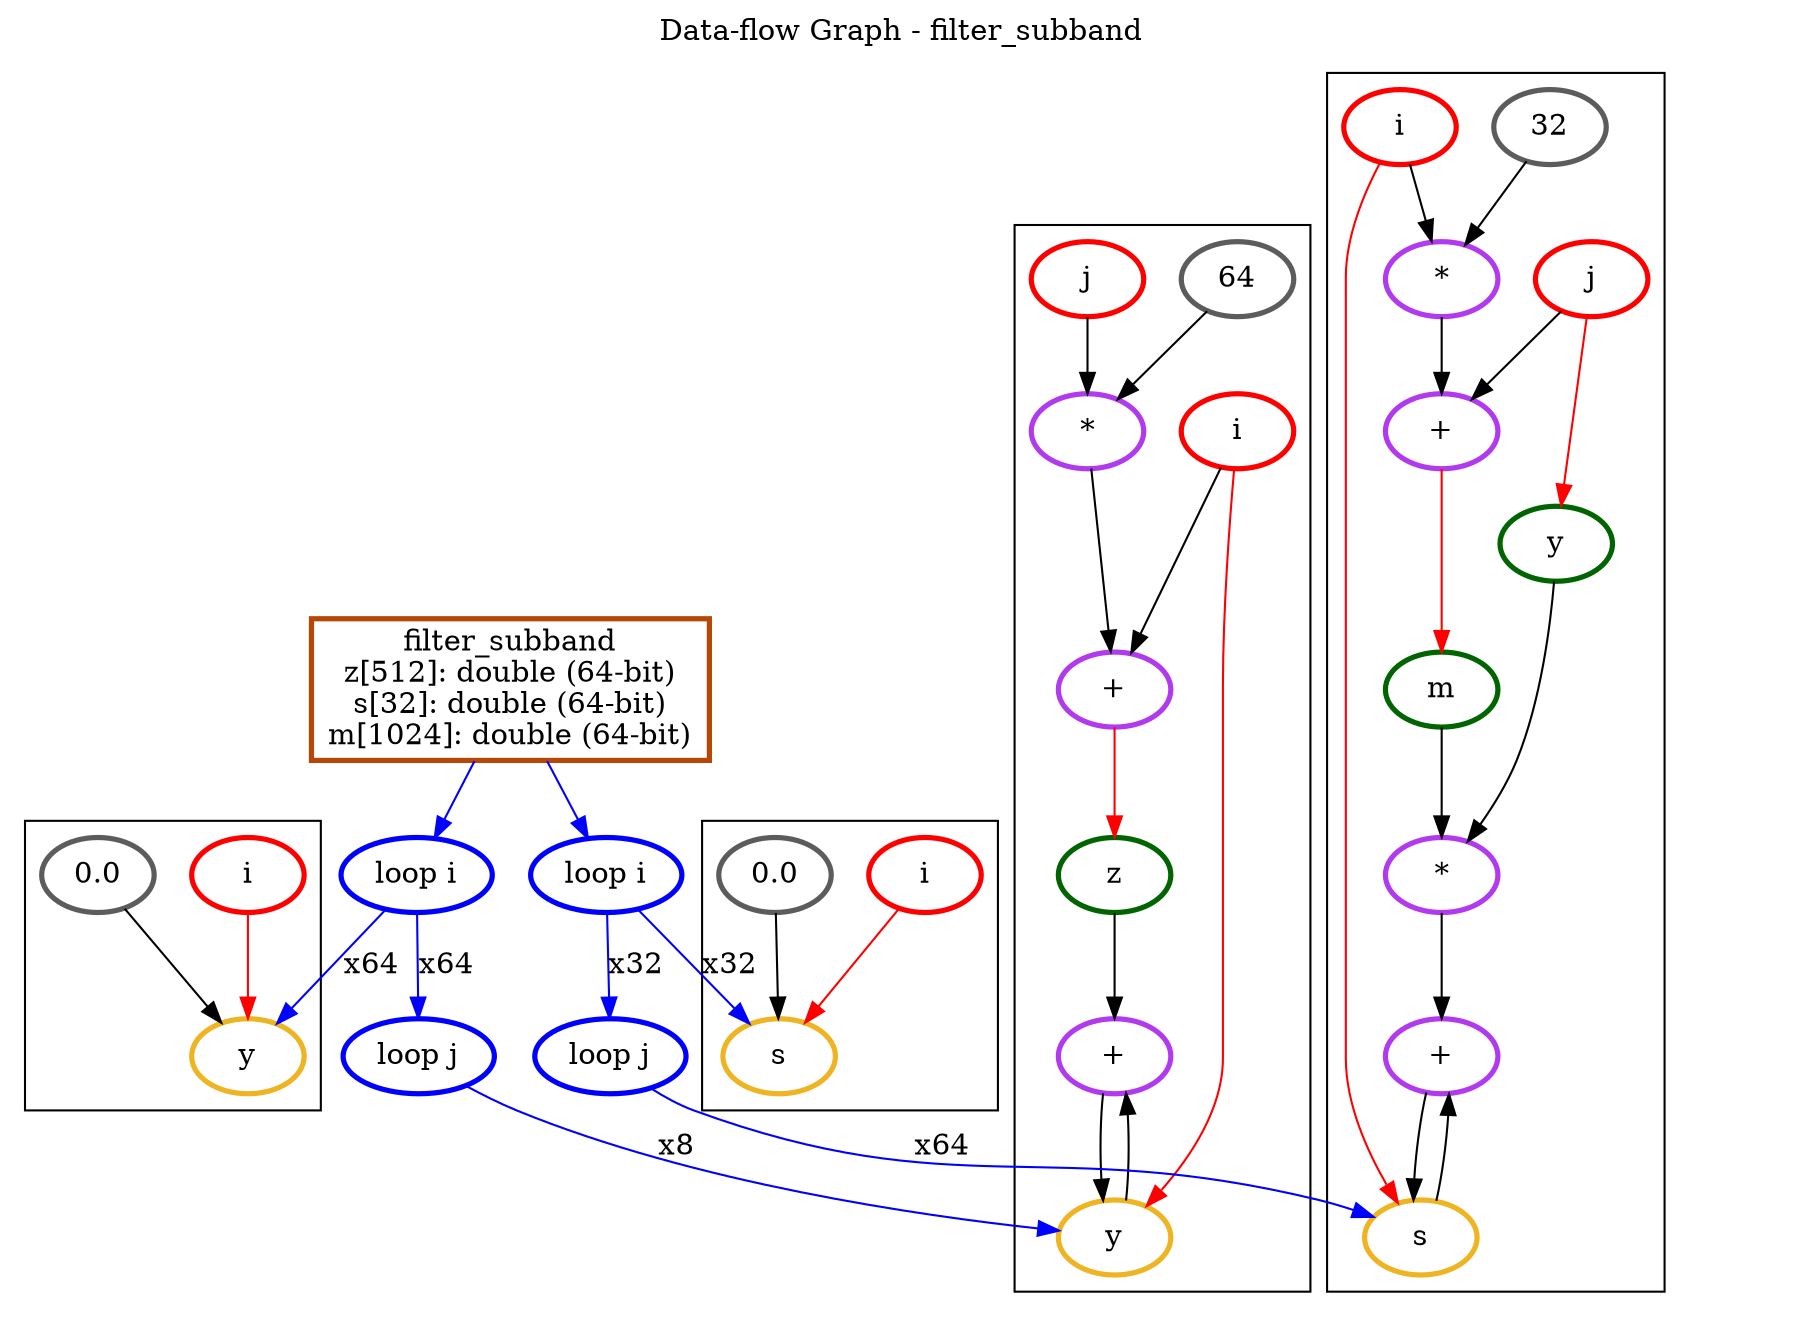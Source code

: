 Digraph G {
node [penwidth=2.5]
n1 [label="filter_subband
z[512]: double (64-bit)
s[32]: double (64-bit)
m[1024]: double (64-bit)
" color="#b54707"shape="box"]
subgraph cluster4{
n21 [label="+" color="darkorchid2"]
n22 [label="s" color="goldenrod2"]
n23 [label="i" color="red"]
n24 [label="*" color="darkorchid2"]
n25 [label="m" color="darkgreen"]
n26 [label="+" color="darkorchid2"]
n27 [label="*" color="darkorchid2"]
n28 [label="32" color="gray36"]
n30 [label="j" color="red"]
n31 [label="y" color="darkgreen"]
}
subgraph cluster3{
n17 [label="s" color="goldenrod2"]
n18 [label="i" color="red"]
n19 [label="0.0" color="gray36"]
}
subgraph cluster2{
n7 [label="+" color="darkorchid2"]
n8 [label="y" color="goldenrod2"]
n9 [label="i" color="red"]
n10 [label="z" color="darkgreen"]
n11 [label="+" color="darkorchid2"]
n13 [label="*" color="darkorchid2"]
n14 [label="64" color="gray36"]
n15 [label="j" color="red"]
}
subgraph cluster1{
n3 [label="y" color="goldenrod2"]
n4 [label="i" color="red"]
n5 [label="0.0" color="gray36"]
}
subgraph cluster0{
}
n0 [label="" color="white"]
n1 [label="filter_subband
z[512]: double (64-bit)
s[32]: double (64-bit)
m[1024]: double (64-bit)
" color="#b54707"shape="box"]
n2 [label="loop i" color="blue1"]
n6 [label="loop j" color="blue1"]
n16 [label="loop i" color="blue1"]
n20 [label="loop j" color="blue1"]
n4 -> n3 [label="", color=red]
n5 -> n3 [label="", color=black]
n9 -> n8 [label="", color=red]
n14 -> n13 [label="", color=black]
n15 -> n13 [label="", color=black]
n9 -> n11 [label="", color=black]
n13 -> n11 [label="", color=black]
n11 -> n10 [label="", color=red]
n10 -> n7 [label="", color=black]
n8 -> n7 [label="", color=black]
n7 -> n8 [label="", color=black]
n6 -> n8 [label="x8", color=blue]
n2 -> n3 [label="x64", color=blue]
n2 -> n6 [label="x64", color=blue]
n18 -> n17 [label="", color=red]
n19 -> n17 [label="", color=black]
n23 -> n22 [label="", color=red]
n28 -> n27 [label="", color=black]
n23 -> n27 [label="", color=black]
n27 -> n26 [label="", color=black]
n30 -> n26 [label="", color=black]
n26 -> n25 [label="", color=red]
n30 -> n31 [label="", color=red]
n25 -> n24 [label="", color=black]
n31 -> n24 [label="", color=black]
n24 -> n21 [label="", color=black]
n22 -> n21 [label="", color=black]
n21 -> n22 [label="", color=black]
n20 -> n22 [label="x64", color=blue]
n16 -> n17 [label="x32", color=blue]
n16 -> n20 [label="x32", color=blue]
n1 -> n2 [label="", color=blue]
n1 -> n16 [label="", color=blue]
labelloc="t"
label="Data-flow Graph - filter_subband"
}